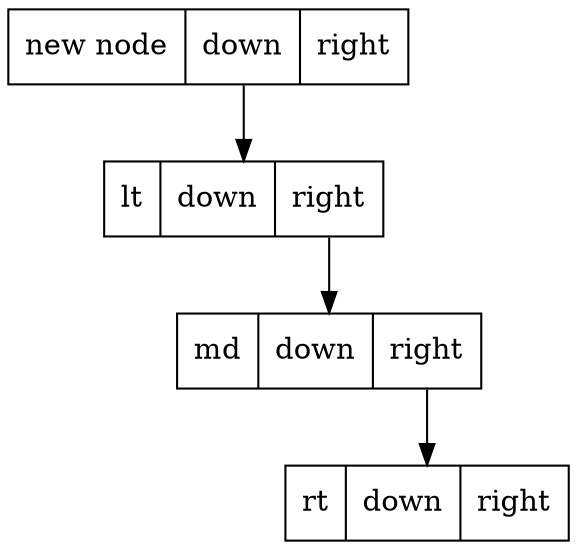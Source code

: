 digraph G {
  node [shape=record];
  newnode [label = "new node | <down> down | <right> right"];
  lt [label = "lt | <down> down | <right> right"];
  md [label = "md | <down> down | <right> right"];
  rt [label = "rt | <down> down | <right> right"];
  lt:right -> md;
  md:right -> rt;
  newnode:down -> lt;
}
  
